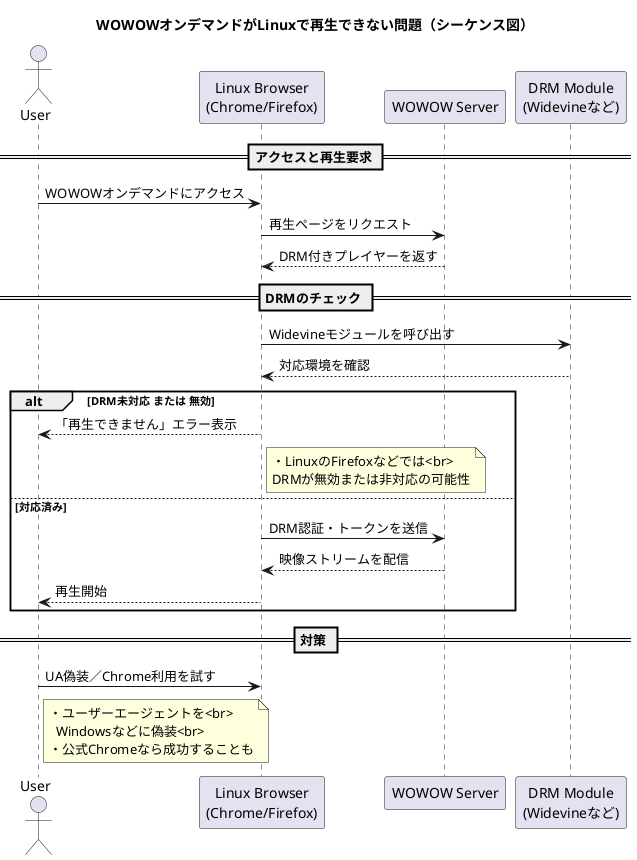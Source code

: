 @startuml
title WOWOWオンデマンドがLinuxで再生できない問題（シーケンス図）

actor User
participant "Linux Browser\n(Chrome/Firefox)" as Browser
participant "WOWOW Server" as Server
participant "DRM Module\n(Widevineなど)" as DRM

== アクセスと再生要求 ==
User -> Browser: WOWOWオンデマンドにアクセス
Browser -> Server: 再生ページをリクエスト
Server --> Browser: DRM付きプレイヤーを返す

== DRMのチェック ==
Browser -> DRM: Widevineモジュールを呼び出す
DRM --> Browser: 対応環境を確認

alt DRM未対応 または 無効
  Browser --> User: 「再生できません」エラー表示
  note right of Browser
    ・LinuxのFirefoxなどでは<br>
    DRMが無効または非対応の可能性
  end note
else 対応済み
  Browser -> Server: DRM認証・トークンを送信
  Server --> Browser: 映像ストリームを配信
  Browser --> User: 再生開始
end

== 対策 ==
User -> Browser: UA偽装／Chrome利用を試す
note right of User
  ・ユーザーエージェントを<br>
    Windowsなどに偽装<br>
  ・公式Chromeなら成功することも
end note

@enduml